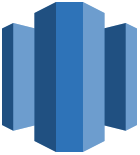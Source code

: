 <mxfile version="24.5.1" type="github">
  <diagram name="Page-1" id="HbryDn6_9jwlWsNm0Tkb">
    <mxGraphModel dx="993" dy="626" grid="1" gridSize="10" guides="1" tooltips="1" connect="1" arrows="1" fold="1" page="1" pageScale="1" pageWidth="1400" pageHeight="850" math="0" shadow="0">
      <root>
        <mxCell id="0" />
        <mxCell id="1" parent="0" />
        <mxCell id="azNNO0ZGQXhRlAiMehCK-1" value="" style="outlineConnect=0;dashed=0;verticalLabelPosition=bottom;verticalAlign=top;align=center;html=1;shape=mxgraph.aws3.redshift;fillColor=#2E73B8;gradientColor=none;" vertex="1" parent="1">
          <mxGeometry x="60" y="220" width="67.5" height="75" as="geometry" />
        </mxCell>
      </root>
    </mxGraphModel>
  </diagram>
</mxfile>

